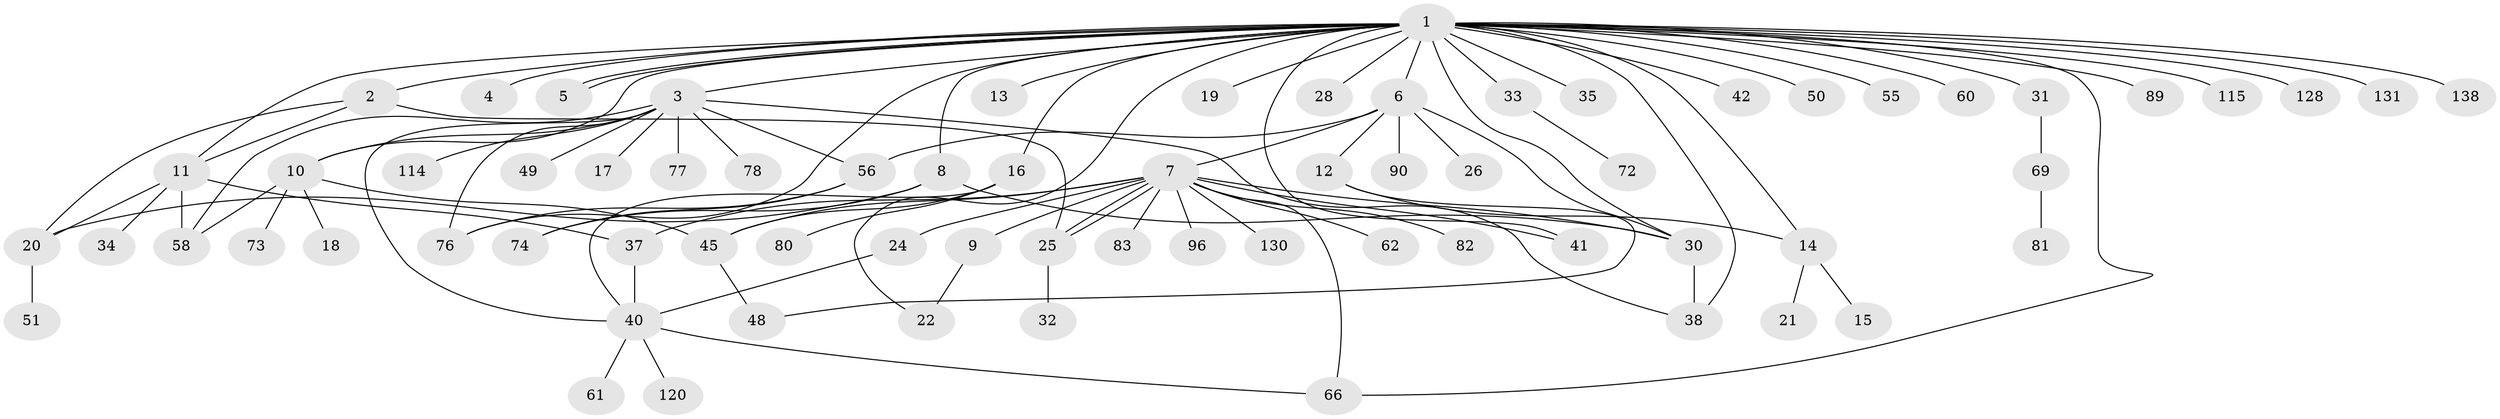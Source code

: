// original degree distribution, {34: 0.007142857142857143, 4: 0.04285714285714286, 12: 0.007142857142857143, 2: 0.2785714285714286, 8: 0.014285714285714285, 16: 0.007142857142857143, 5: 0.02142857142857143, 9: 0.007142857142857143, 3: 0.15714285714285714, 1: 0.44285714285714284, 7: 0.014285714285714285}
// Generated by graph-tools (version 1.1) at 2025/18/03/04/25 18:18:14]
// undirected, 70 vertices, 99 edges
graph export_dot {
graph [start="1"]
  node [color=gray90,style=filled];
  1;
  2;
  3 [super="+47"];
  4 [super="+116"];
  5;
  6 [super="+85"];
  7;
  8 [super="+53"];
  9;
  10 [super="+27+52+133"];
  11 [super="+91+106+107+104"];
  12;
  13;
  14 [super="+79"];
  15;
  16 [super="+46+97"];
  17;
  18;
  19;
  20 [super="+36+64+23"];
  21;
  22 [super="+63+43"];
  24;
  25 [super="+39+54"];
  26;
  28;
  30 [super="+44+88+126+127+68"];
  31 [super="+110+67"];
  32;
  33;
  34;
  35;
  37 [super="+100+117"];
  38 [super="+65"];
  40 [super="+57"];
  41 [super="+86"];
  42 [super="+92"];
  45 [super="+125+71"];
  48 [super="+93"];
  49;
  50;
  51 [super="+123"];
  55;
  56;
  58 [super="+122"];
  60 [super="+136"];
  61;
  62;
  66 [super="+84+108"];
  69;
  72;
  73 [super="+75"];
  74;
  76;
  77;
  78;
  80;
  81;
  82 [super="+119"];
  83;
  89;
  90;
  96;
  114;
  115;
  120;
  128;
  130;
  131;
  138;
  1 -- 2;
  1 -- 3;
  1 -- 4;
  1 -- 5;
  1 -- 5;
  1 -- 6;
  1 -- 8 [weight=2];
  1 -- 10;
  1 -- 11;
  1 -- 13;
  1 -- 16;
  1 -- 19;
  1 -- 22;
  1 -- 28;
  1 -- 30 [weight=2];
  1 -- 31;
  1 -- 33;
  1 -- 35;
  1 -- 41;
  1 -- 42;
  1 -- 50;
  1 -- 55;
  1 -- 60;
  1 -- 66;
  1 -- 76;
  1 -- 89;
  1 -- 115;
  1 -- 128;
  1 -- 131;
  1 -- 138;
  1 -- 38;
  1 -- 14;
  2 -- 20;
  2 -- 25;
  2 -- 11;
  3 -- 17;
  3 -- 38;
  3 -- 40;
  3 -- 49;
  3 -- 56;
  3 -- 58;
  3 -- 77;
  3 -- 78;
  3 -- 114;
  3 -- 10;
  3 -- 76;
  6 -- 7;
  6 -- 12;
  6 -- 26;
  6 -- 30;
  6 -- 56;
  6 -- 90;
  7 -- 9;
  7 -- 24;
  7 -- 25 [weight=2];
  7 -- 25;
  7 -- 62;
  7 -- 82;
  7 -- 83;
  7 -- 96;
  7 -- 130;
  7 -- 41;
  7 -- 30;
  7 -- 66;
  7 -- 37;
  7 -- 45;
  8 -- 30;
  8 -- 20 [weight=2];
  8 -- 74;
  9 -- 22;
  10 -- 18;
  10 -- 45;
  10 -- 73;
  10 -- 58;
  11 -- 20;
  11 -- 34;
  11 -- 37;
  11 -- 58;
  12 -- 14;
  12 -- 48;
  14 -- 15;
  14 -- 21;
  16 -- 40;
  16 -- 80;
  16 -- 45;
  20 -- 51;
  24 -- 40;
  25 -- 32;
  30 -- 38;
  31 -- 69;
  33 -- 72;
  37 -- 40;
  40 -- 61;
  40 -- 120;
  40 -- 66;
  45 -- 48;
  56 -- 74;
  56 -- 76;
  69 -- 81;
}
